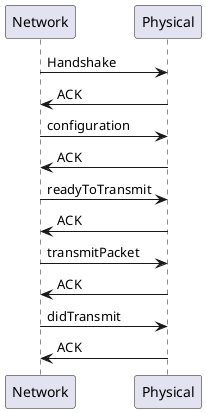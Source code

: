 @startuml

Network -> Physical: Handshake
Network <- Physical: ACK

Network -> Physical: configuration
Network <- Physical: ACK

Network -> Physical: readyToTransmit
Network <- Physical: ACK

Network -> Physical: transmitPacket
Network <- Physical: ACK

Network -> Physical: didTransmit
Network <- Physical: ACK

@enduml
